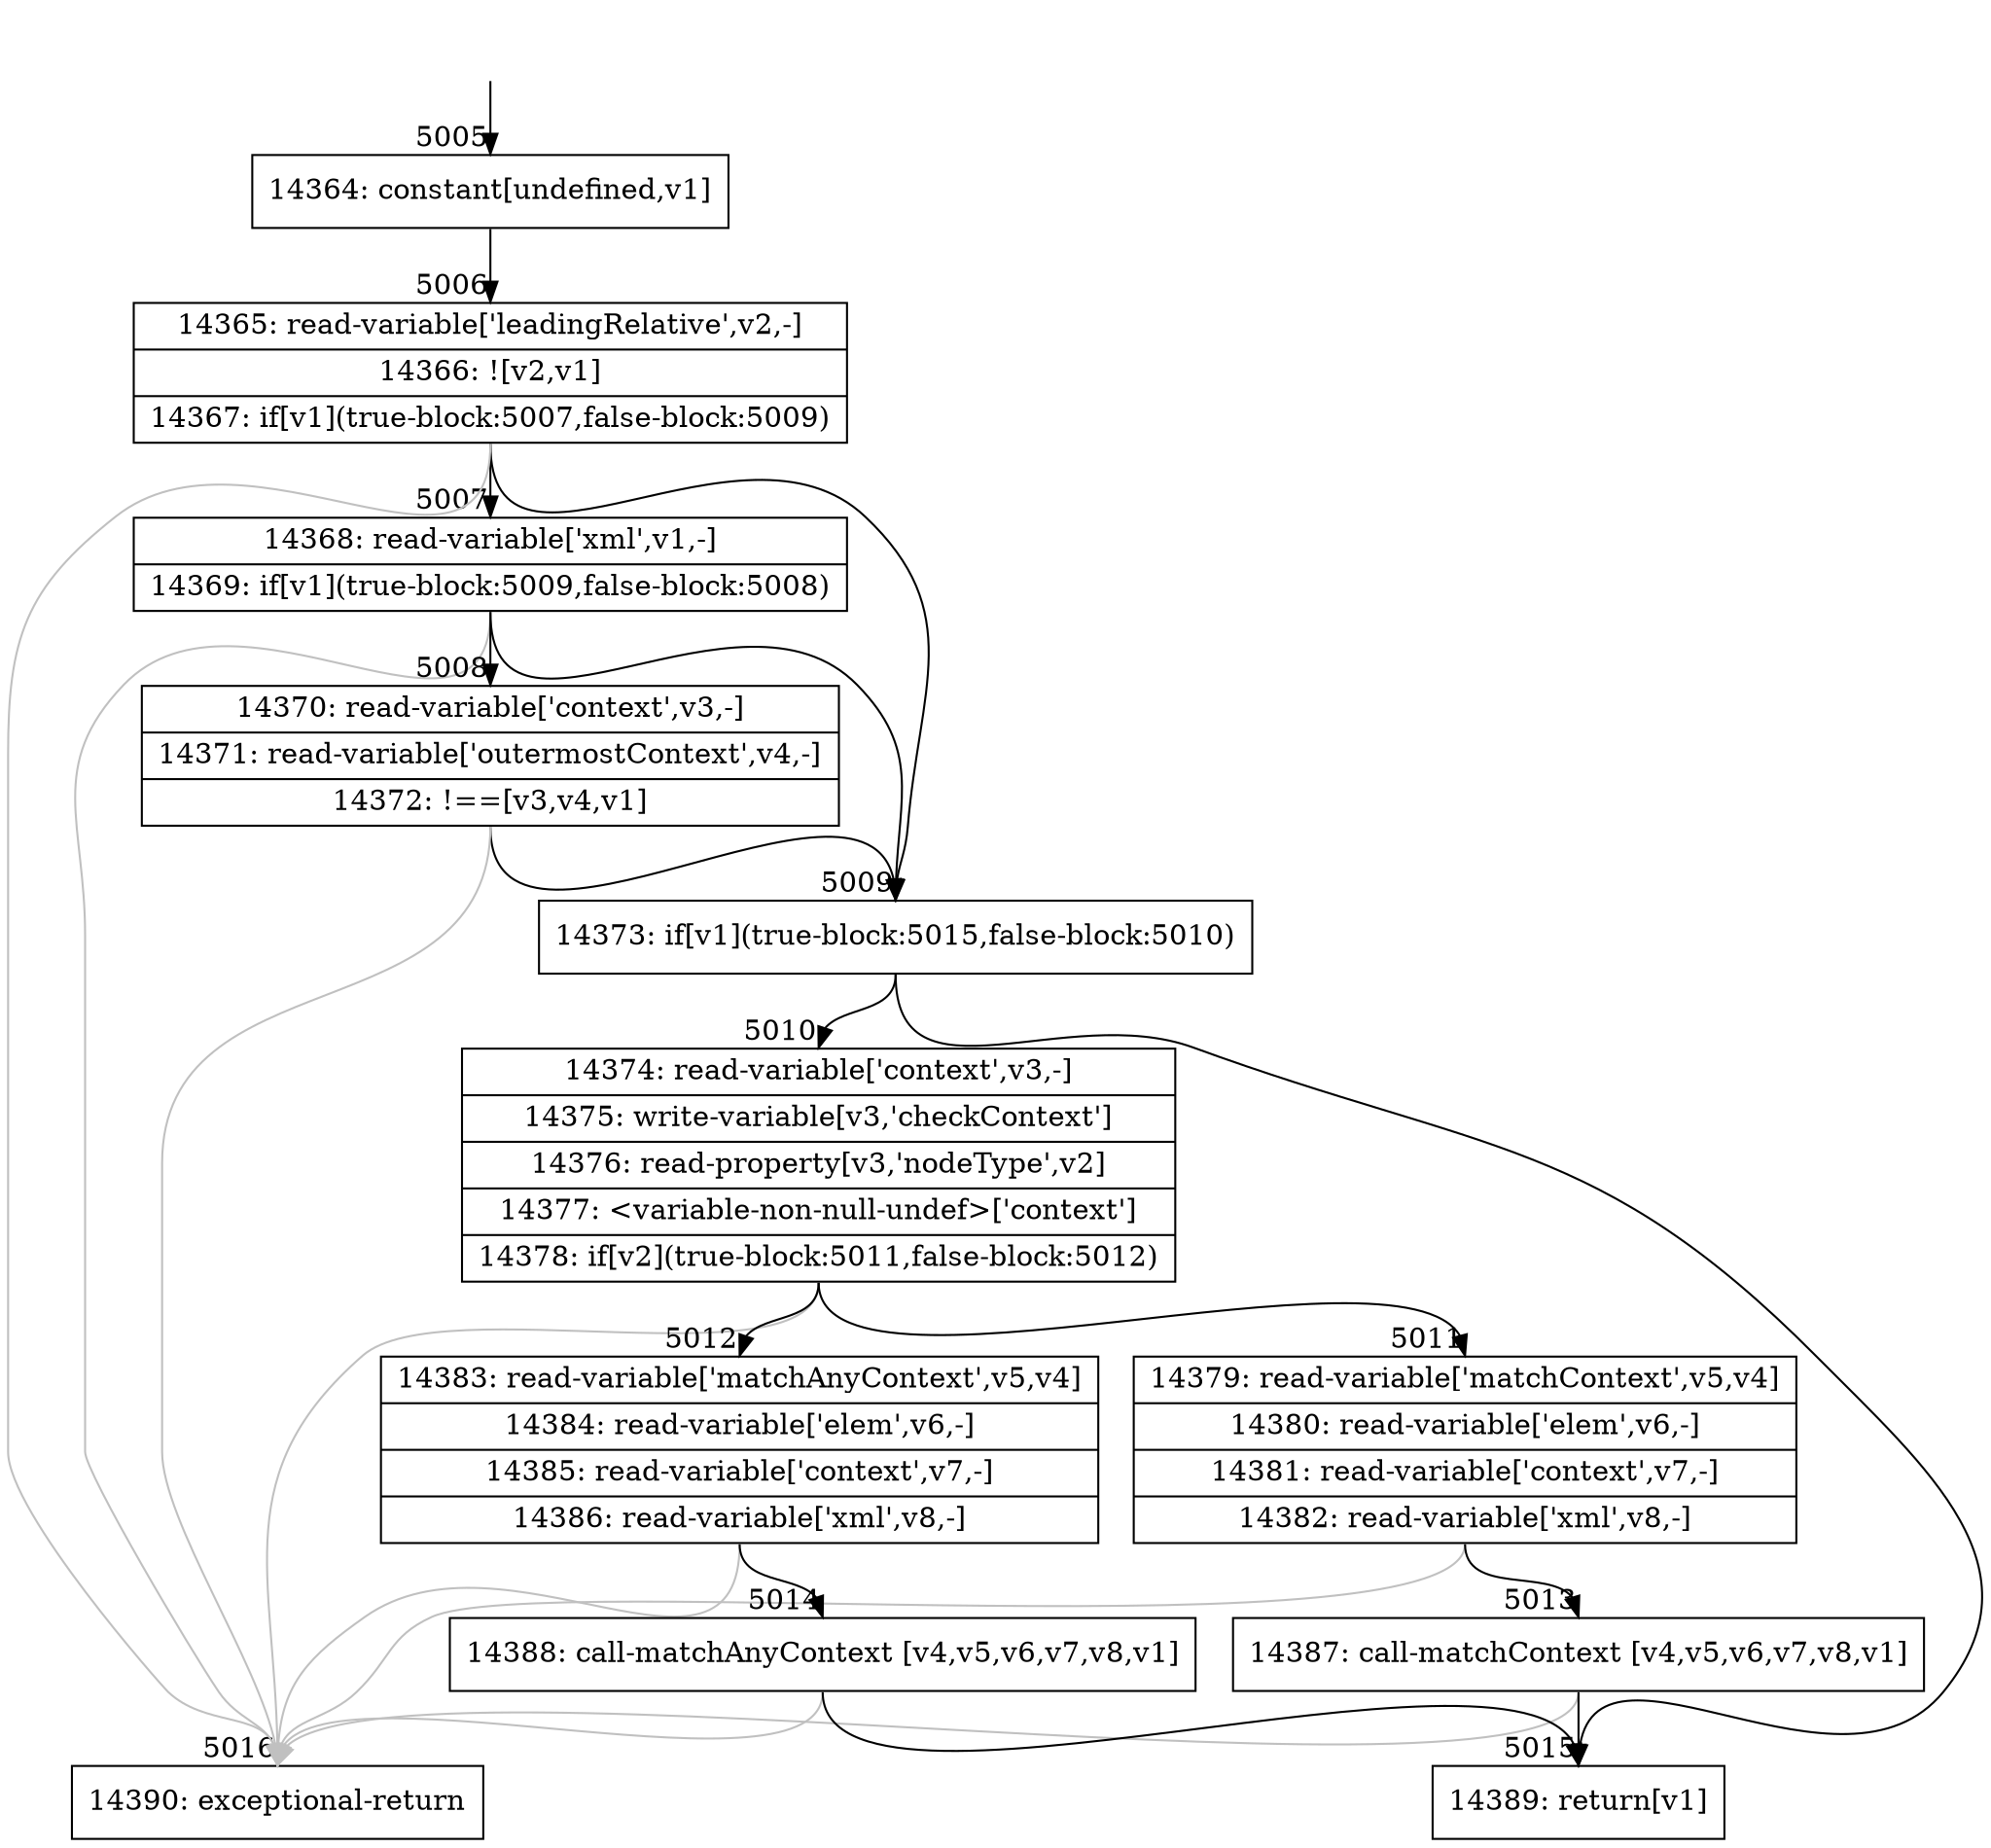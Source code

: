 digraph {
rankdir="TD"
BB_entry331[shape=none,label=""];
BB_entry331 -> BB5005 [tailport=s, headport=n, headlabel="    5005"]
BB5005 [shape=record label="{14364: constant[undefined,v1]}" ] 
BB5005 -> BB5006 [tailport=s, headport=n, headlabel="      5006"]
BB5006 [shape=record label="{14365: read-variable['leadingRelative',v2,-]|14366: ![v2,v1]|14367: if[v1](true-block:5007,false-block:5009)}" ] 
BB5006 -> BB5009 [tailport=s, headport=n, headlabel="      5009"]
BB5006 -> BB5007 [tailport=s, headport=n, headlabel="      5007"]
BB5006 -> BB5016 [tailport=s, headport=n, color=gray, headlabel="      5016"]
BB5007 [shape=record label="{14368: read-variable['xml',v1,-]|14369: if[v1](true-block:5009,false-block:5008)}" ] 
BB5007 -> BB5009 [tailport=s, headport=n]
BB5007 -> BB5008 [tailport=s, headport=n, headlabel="      5008"]
BB5007 -> BB5016 [tailport=s, headport=n, color=gray]
BB5008 [shape=record label="{14370: read-variable['context',v3,-]|14371: read-variable['outermostContext',v4,-]|14372: !==[v3,v4,v1]}" ] 
BB5008 -> BB5009 [tailport=s, headport=n]
BB5008 -> BB5016 [tailport=s, headport=n, color=gray]
BB5009 [shape=record label="{14373: if[v1](true-block:5015,false-block:5010)}" ] 
BB5009 -> BB5015 [tailport=s, headport=n, headlabel="      5015"]
BB5009 -> BB5010 [tailport=s, headport=n, headlabel="      5010"]
BB5010 [shape=record label="{14374: read-variable['context',v3,-]|14375: write-variable[v3,'checkContext']|14376: read-property[v3,'nodeType',v2]|14377: \<variable-non-null-undef\>['context']|14378: if[v2](true-block:5011,false-block:5012)}" ] 
BB5010 -> BB5011 [tailport=s, headport=n, headlabel="      5011"]
BB5010 -> BB5012 [tailport=s, headport=n, headlabel="      5012"]
BB5010 -> BB5016 [tailport=s, headport=n, color=gray]
BB5011 [shape=record label="{14379: read-variable['matchContext',v5,v4]|14380: read-variable['elem',v6,-]|14381: read-variable['context',v7,-]|14382: read-variable['xml',v8,-]}" ] 
BB5011 -> BB5013 [tailport=s, headport=n, headlabel="      5013"]
BB5011 -> BB5016 [tailport=s, headport=n, color=gray]
BB5012 [shape=record label="{14383: read-variable['matchAnyContext',v5,v4]|14384: read-variable['elem',v6,-]|14385: read-variable['context',v7,-]|14386: read-variable['xml',v8,-]}" ] 
BB5012 -> BB5014 [tailport=s, headport=n, headlabel="      5014"]
BB5012 -> BB5016 [tailport=s, headport=n, color=gray]
BB5013 [shape=record label="{14387: call-matchContext [v4,v5,v6,v7,v8,v1]}" ] 
BB5013 -> BB5015 [tailport=s, headport=n]
BB5013 -> BB5016 [tailport=s, headport=n, color=gray]
BB5014 [shape=record label="{14388: call-matchAnyContext [v4,v5,v6,v7,v8,v1]}" ] 
BB5014 -> BB5015 [tailport=s, headport=n]
BB5014 -> BB5016 [tailport=s, headport=n, color=gray]
BB5015 [shape=record label="{14389: return[v1]}" ] 
BB5016 [shape=record label="{14390: exceptional-return}" ] 
//#$~ 5287
}

